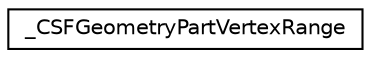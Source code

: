 digraph "Graphical Class Hierarchy"
{
 // LATEX_PDF_SIZE
  edge [fontname="Helvetica",fontsize="10",labelfontname="Helvetica",labelfontsize="10"];
  node [fontname="Helvetica",fontsize="10",shape=record];
  rankdir="LR";
  Node0 [label="_CSFGeometryPartVertexRange",height=0.2,width=0.4,color="black", fillcolor="white", style="filled",URL="$struct___c_s_f_geometry_part_vertex_range.html",tooltip=" "];
}
